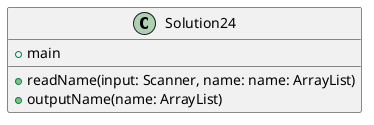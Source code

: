 @startuml
'https://plantuml.com/class-diagram

class Solution24{
+readName(input: Scanner, name: name: ArrayList)
+outputName(name: ArrayList)
+main
}
@enduml